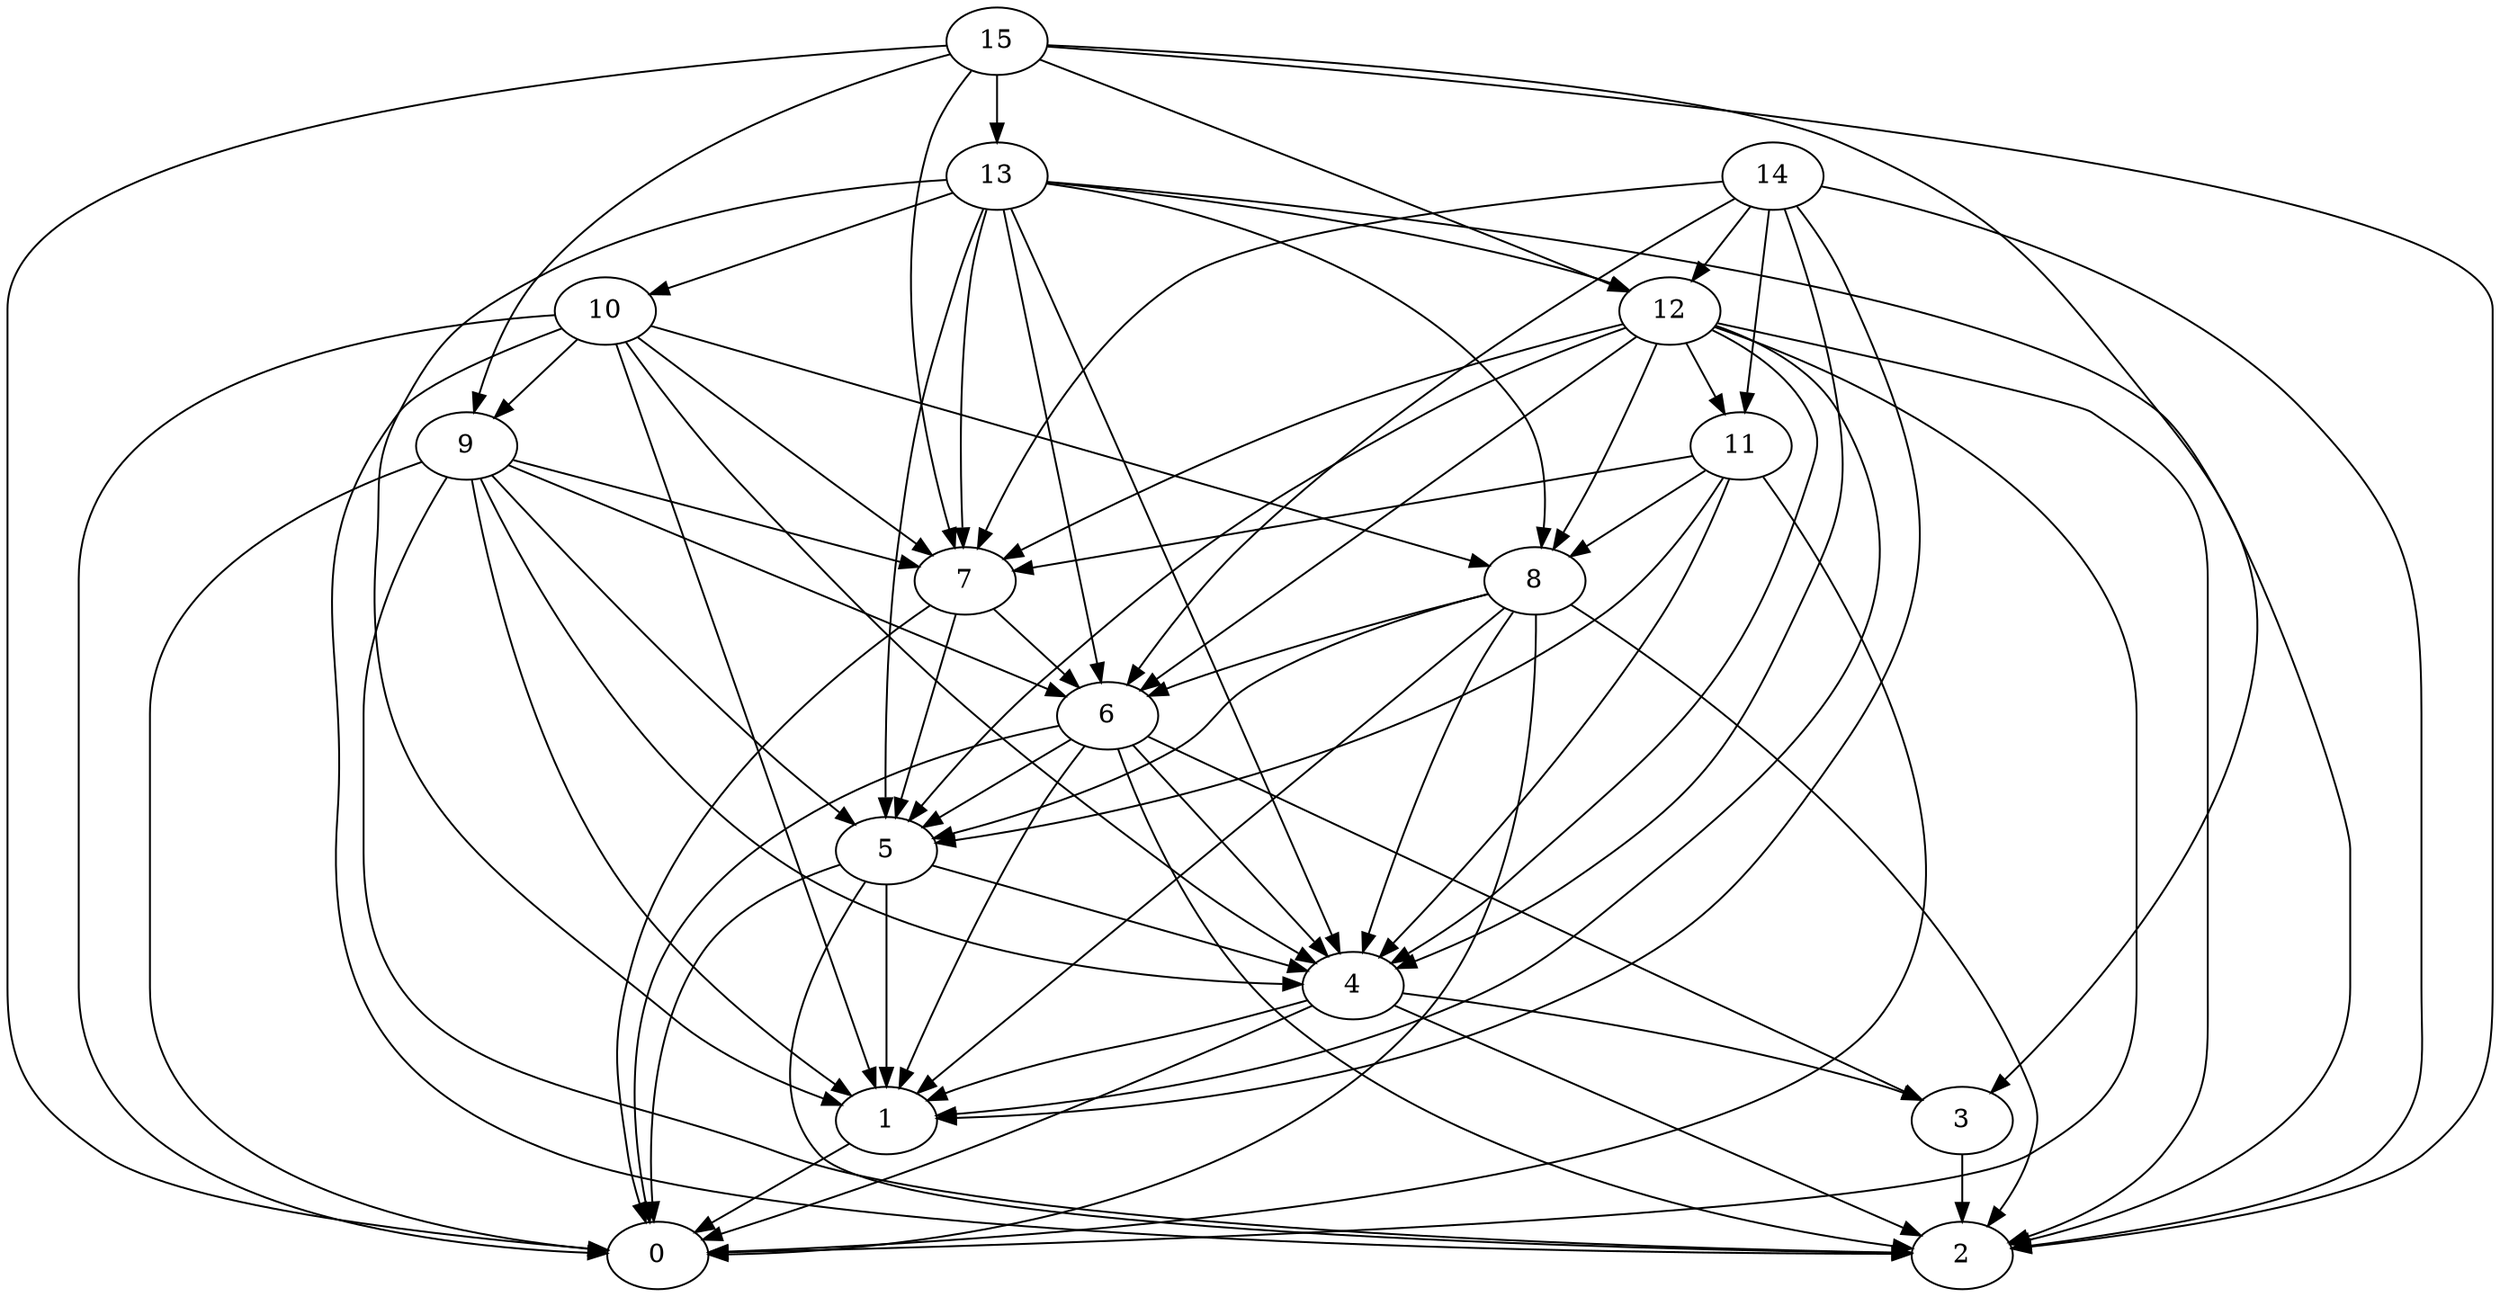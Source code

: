 digraph "Random_Nodes_16_Density_4.75_CCR_1.00_WeightType_Random_Homogeneous-2" {
15 [Weight=28];
14 [Weight=39];
13 [Weight=34];
12 [Weight=17];
11 [Weight=34];
10 [Weight=28];
8 [Weight=45];
9 [Weight=11];
7 [Weight=11];
6 [Weight=51];
5 [Weight=28];
4 [Weight=17];
1 [Weight=56];
3 [Weight=22];
2 [Weight=45];
0 [Weight=28];
6 -> 3 [Weight=2];
10 -> 8 [Weight=2];
12 -> 0 [Weight=8];
5 -> 4 [Weight=6];
11 -> 8 [Weight=8];
9 -> 6 [Weight=6];
6 -> 5 [Weight=9];
15 -> 0 [Weight=3];
10 -> 0 [Weight=8];
14 -> 6 [Weight=3];
13 -> 4 [Weight=2];
14 -> 1 [Weight=9];
13 -> 12 [Weight=3];
5 -> 0 [Weight=10];
10 -> 7 [Weight=2];
4 -> 1 [Weight=10];
14 -> 2 [Weight=8];
13 -> 7 [Weight=4];
3 -> 2 [Weight=2];
14 -> 11 [Weight=7];
15 -> 3 [Weight=9];
5 -> 1 [Weight=5];
8 -> 1 [Weight=3];
15 -> 9 [Weight=4];
12 -> 4 [Weight=9];
15 -> 7 [Weight=5];
10 -> 4 [Weight=5];
5 -> 2 [Weight=3];
15 -> 2 [Weight=6];
8 -> 2 [Weight=3];
15 -> 12 [Weight=10];
8 -> 4 [Weight=7];
7 -> 5 [Weight=2];
10 -> 2 [Weight=4];
10 -> 1 [Weight=7];
15 -> 13 [Weight=3];
9 -> 0 [Weight=8];
14 -> 12 [Weight=9];
9 -> 7 [Weight=9];
9 -> 5 [Weight=6];
7 -> 0 [Weight=9];
12 -> 6 [Weight=6];
10 -> 9 [Weight=10];
1 -> 0 [Weight=3];
9 -> 1 [Weight=9];
6 -> 0 [Weight=5];
12 -> 11 [Weight=10];
11 -> 4 [Weight=9];
7 -> 6 [Weight=4];
14 -> 4 [Weight=8];
8 -> 5 [Weight=10];
11 -> 5 [Weight=6];
8 -> 6 [Weight=7];
12 -> 2 [Weight=10];
12 -> 8 [Weight=7];
6 -> 2 [Weight=7];
11 -> 0 [Weight=9];
4 -> 2 [Weight=7];
14 -> 7 [Weight=10];
4 -> 3 [Weight=2];
13 -> 5 [Weight=5];
12 -> 1 [Weight=9];
6 -> 4 [Weight=9];
13 -> 1 [Weight=6];
13 -> 2 [Weight=9];
13 -> 6 [Weight=10];
13 -> 10 [Weight=10];
9 -> 2 [Weight=8];
12 -> 5 [Weight=9];
8 -> 0 [Weight=5];
11 -> 7 [Weight=7];
6 -> 1 [Weight=4];
12 -> 7 [Weight=10];
13 -> 8 [Weight=4];
9 -> 4 [Weight=7];
4 -> 0 [Weight=5];
}
